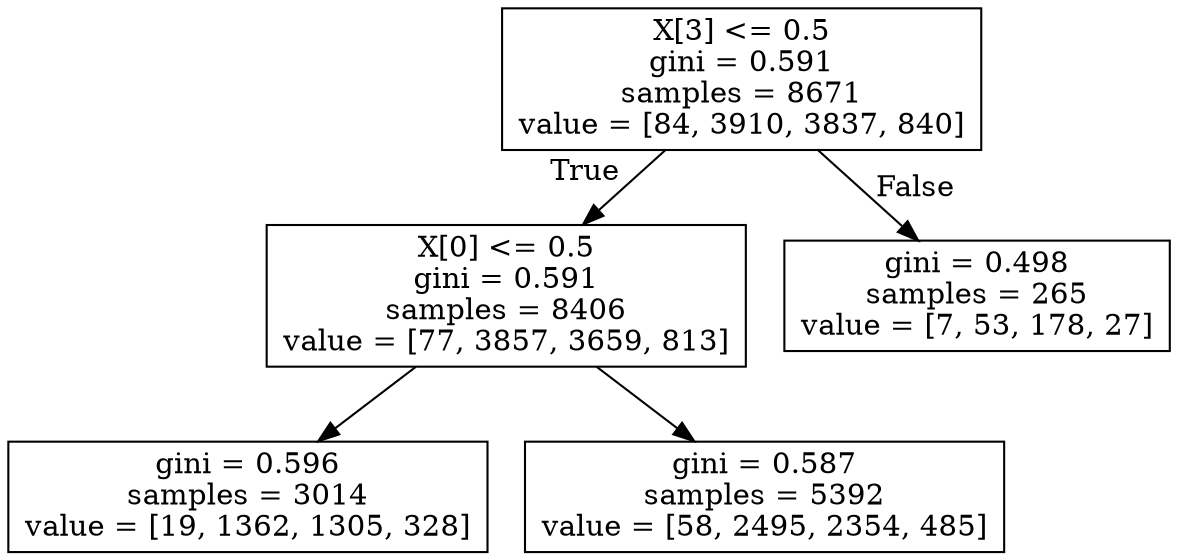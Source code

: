 digraph Tree {
node [shape=box] ;
0 [label="X[3] <= 0.5\ngini = 0.591\nsamples = 8671\nvalue = [84, 3910, 3837, 840]"] ;
1 [label="X[0] <= 0.5\ngini = 0.591\nsamples = 8406\nvalue = [77, 3857, 3659, 813]"] ;
0 -> 1 [labeldistance=2.5, labelangle=45, headlabel="True"] ;
2 [label="gini = 0.596\nsamples = 3014\nvalue = [19, 1362, 1305, 328]"] ;
1 -> 2 ;
3 [label="gini = 0.587\nsamples = 5392\nvalue = [58, 2495, 2354, 485]"] ;
1 -> 3 ;
4 [label="gini = 0.498\nsamples = 265\nvalue = [7, 53, 178, 27]"] ;
0 -> 4 [labeldistance=2.5, labelangle=-45, headlabel="False"] ;
}